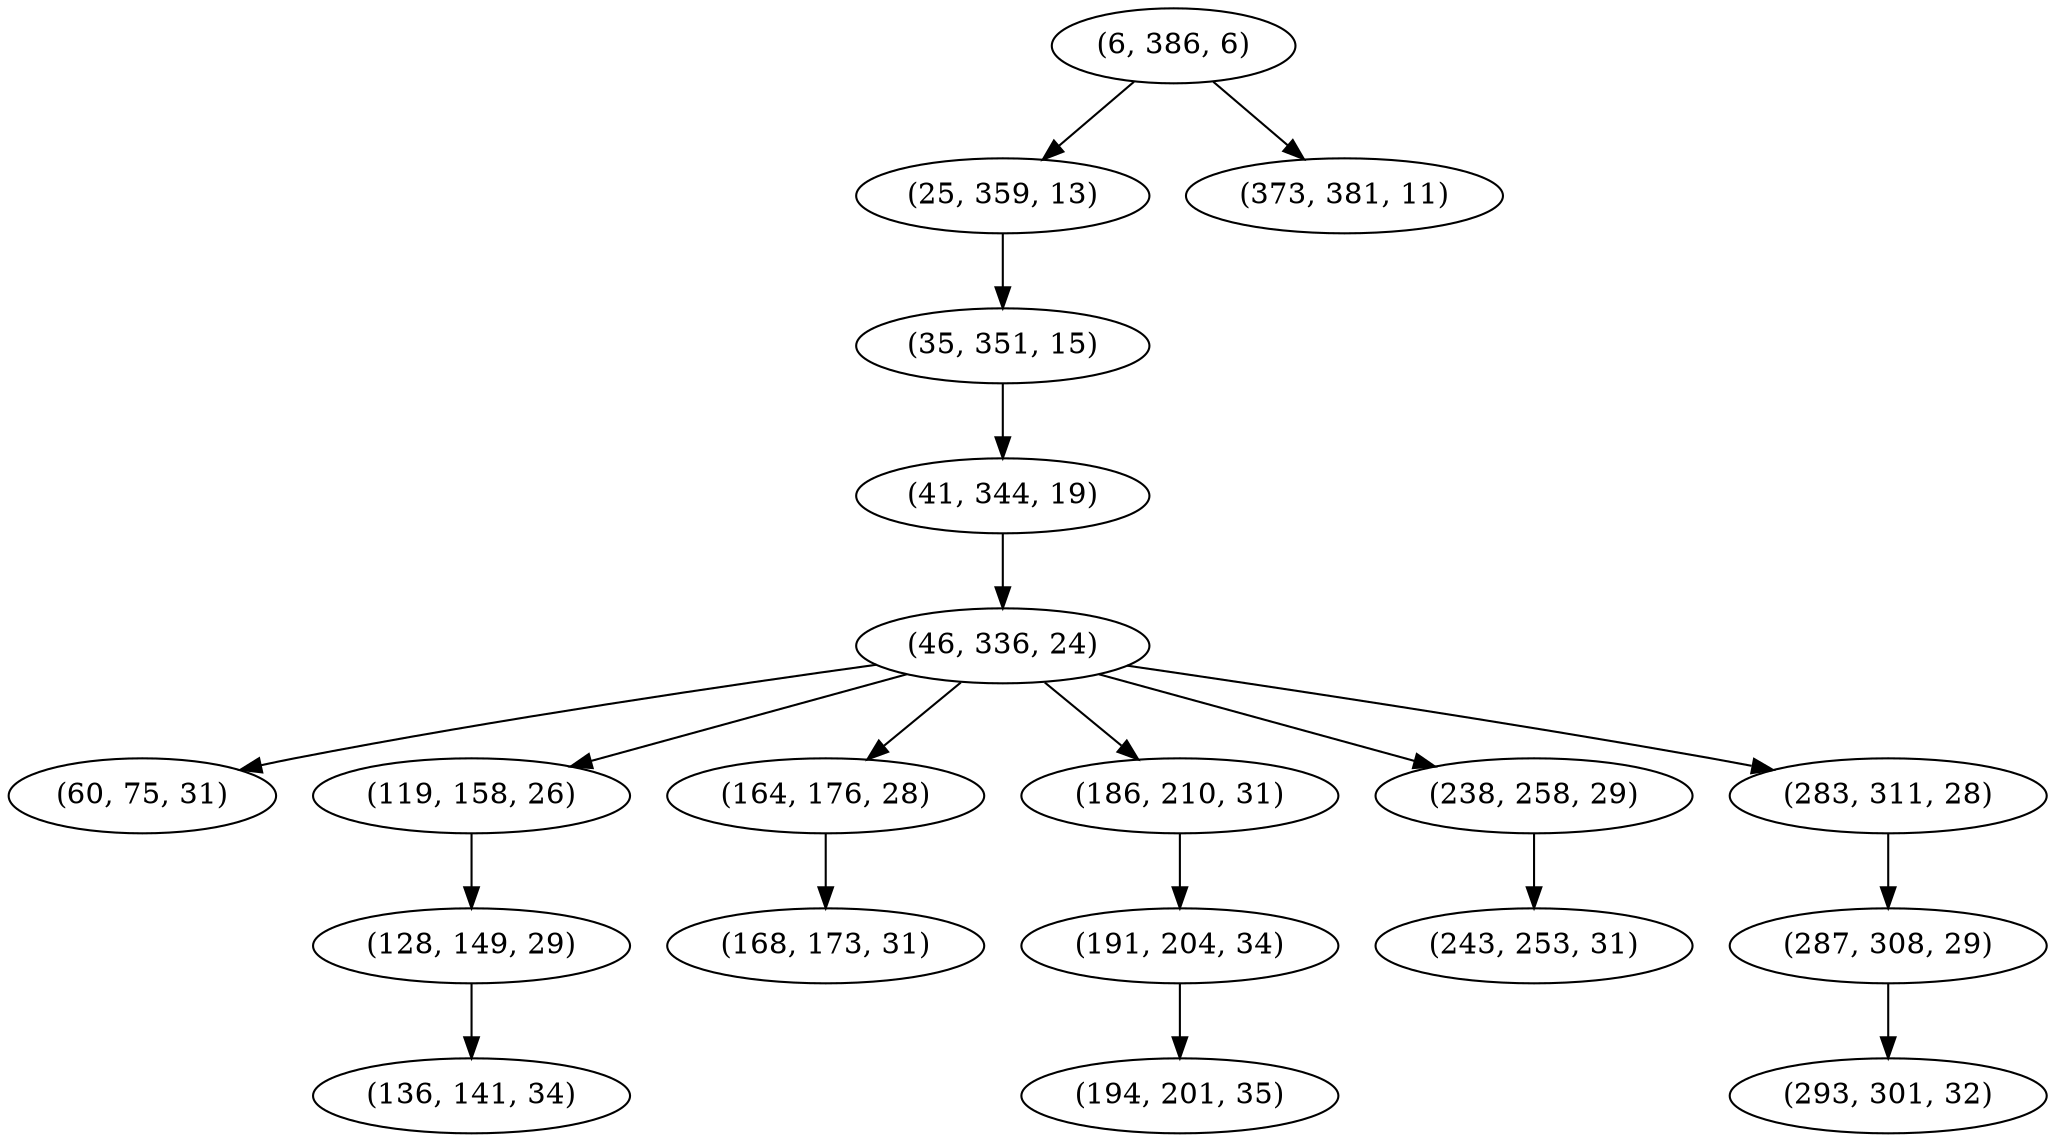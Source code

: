 digraph tree {
    "(6, 386, 6)";
    "(25, 359, 13)";
    "(35, 351, 15)";
    "(41, 344, 19)";
    "(46, 336, 24)";
    "(60, 75, 31)";
    "(119, 158, 26)";
    "(128, 149, 29)";
    "(136, 141, 34)";
    "(164, 176, 28)";
    "(168, 173, 31)";
    "(186, 210, 31)";
    "(191, 204, 34)";
    "(194, 201, 35)";
    "(238, 258, 29)";
    "(243, 253, 31)";
    "(283, 311, 28)";
    "(287, 308, 29)";
    "(293, 301, 32)";
    "(373, 381, 11)";
    "(6, 386, 6)" -> "(25, 359, 13)";
    "(6, 386, 6)" -> "(373, 381, 11)";
    "(25, 359, 13)" -> "(35, 351, 15)";
    "(35, 351, 15)" -> "(41, 344, 19)";
    "(41, 344, 19)" -> "(46, 336, 24)";
    "(46, 336, 24)" -> "(60, 75, 31)";
    "(46, 336, 24)" -> "(119, 158, 26)";
    "(46, 336, 24)" -> "(164, 176, 28)";
    "(46, 336, 24)" -> "(186, 210, 31)";
    "(46, 336, 24)" -> "(238, 258, 29)";
    "(46, 336, 24)" -> "(283, 311, 28)";
    "(119, 158, 26)" -> "(128, 149, 29)";
    "(128, 149, 29)" -> "(136, 141, 34)";
    "(164, 176, 28)" -> "(168, 173, 31)";
    "(186, 210, 31)" -> "(191, 204, 34)";
    "(191, 204, 34)" -> "(194, 201, 35)";
    "(238, 258, 29)" -> "(243, 253, 31)";
    "(283, 311, 28)" -> "(287, 308, 29)";
    "(287, 308, 29)" -> "(293, 301, 32)";
}
